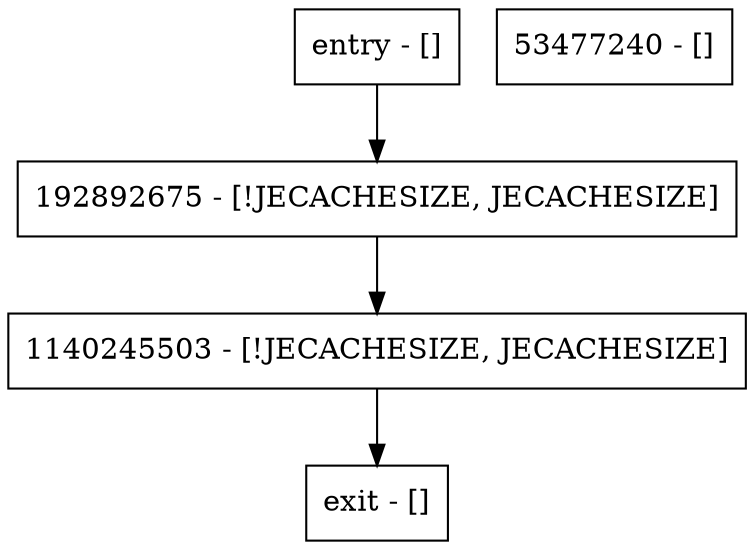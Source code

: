 digraph addBack {
node [shape=record];
192892675 [label="192892675 - [!JECACHESIZE, JECACHESIZE]"];
53477240 [label="53477240 - []"];
entry [label="entry - []"];
exit [label="exit - []"];
1140245503 [label="1140245503 - [!JECACHESIZE, JECACHESIZE]"];
entry;
exit;
192892675 -> 1140245503;
entry -> 192892675;
1140245503 -> exit;
}
